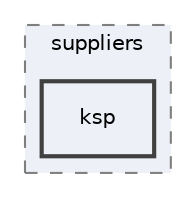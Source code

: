 digraph "C:/Users/user/OneDrive/REPOS/DavidkaBenAvraham/Katia/Aluf/suppliers/ksp"
{
 // LATEX_PDF_SIZE
  edge [fontname="Helvetica",fontsize="10",labelfontname="Helvetica",labelfontsize="10"];
  node [fontname="Helvetica",fontsize="10",shape=record];
  compound=true
  subgraph clusterdir_1ff1e441173a3b5e188489da0ab0ef5b {
    graph [ bgcolor="#edf0f7", pencolor="grey50", style="filled,dashed,", label="suppliers", fontname="Helvetica", fontsize="10", URL="dir_1ff1e441173a3b5e188489da0ab0ef5b.html"]
  dir_d9245f73704c22fda827a9213daeba51 [shape=box, label="ksp", style="filled,bold,", fillcolor="#edf0f7", color="grey25", URL="dir_d9245f73704c22fda827a9213daeba51.html"];
  }
}
